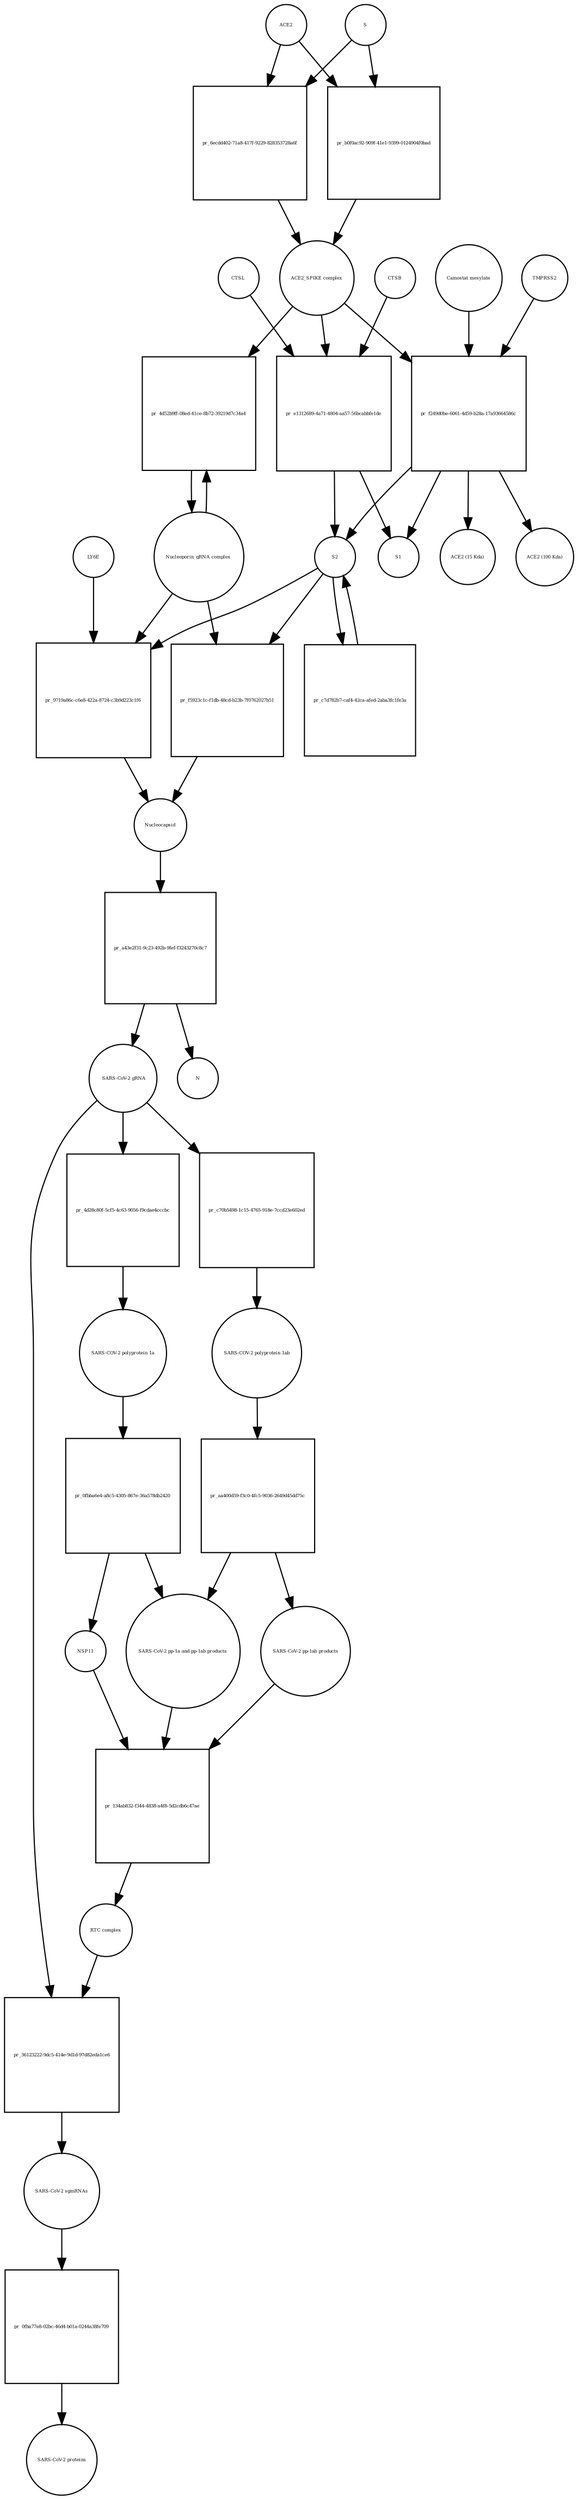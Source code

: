 strict digraph  {
ACE2 [annotation="", bipartite=0, cls=macromolecule, fontsize=4, label=ACE2, shape=circle];
"pr_6ecdd402-71a8-417f-9229-828353728a6f" [annotation="", bipartite=1, cls=process, fontsize=4, label="pr_6ecdd402-71a8-417f-9229-828353728a6f", shape=square];
"ACE2_SPIKE complex" [annotation="", bipartite=0, cls=complex, fontsize=4, label="ACE2_SPIKE complex", shape=circle];
S [annotation="", bipartite=0, cls="macromolecule multimer", fontsize=4, label=S, shape=circle];
"Nucleoporin_gRNA complex " [annotation="", bipartite=0, cls=complex, fontsize=4, label="Nucleoporin_gRNA complex ", shape=circle];
"pr_4d52b9ff-08ed-41ce-8b72-39219d7c34a4" [annotation="", bipartite=1, cls=process, fontsize=4, label="pr_4d52b9ff-08ed-41ce-8b72-39219d7c34a4", shape=square];
"pr_e1312689-4a71-4804-aa57-56bcabbfe1de" [annotation="", bipartite=1, cls=process, fontsize=4, label="pr_e1312689-4a71-4804-aa57-56bcabbfe1de", shape=square];
S2 [annotation="", bipartite=0, cls=macromolecule, fontsize=4, label=S2, shape=circle];
CTSB [annotation="", bipartite=0, cls=macromolecule, fontsize=4, label=CTSB, shape=circle];
CTSL [annotation="", bipartite=0, cls=macromolecule, fontsize=4, label=CTSL, shape=circle];
S1 [annotation="", bipartite=0, cls=macromolecule, fontsize=4, label=S1, shape=circle];
"pr_f249d0be-6061-4d59-b28a-17a93664586c" [annotation="", bipartite=1, cls=process, fontsize=4, label="pr_f249d0be-6061-4d59-b28a-17a93664586c", shape=square];
TMPRSS2 [annotation="", bipartite=0, cls=macromolecule, fontsize=4, label=TMPRSS2, shape=circle];
"Camostat mesylate" [annotation="urn_miriam_pubchem.compound_2536", bipartite=0, cls="simple chemical", fontsize=4, label="Camostat mesylate", shape=circle];
"ACE2 (15 Kda)" [annotation="", bipartite=0, cls=macromolecule, fontsize=4, label="ACE2 (15 Kda)", shape=circle];
"ACE2 (100 Kda)" [annotation="", bipartite=0, cls=macromolecule, fontsize=4, label="ACE2 (100 Kda)", shape=circle];
"pr_b0f0ac92-909f-41e1-9399-0124904f0bad" [annotation="", bipartite=1, cls=process, fontsize=4, label="pr_b0f0ac92-909f-41e1-9399-0124904f0bad", shape=square];
"pr_9719a86c-c6e8-422a-8724-c3b9d223c1f6" [annotation="", bipartite=1, cls=process, fontsize=4, label="pr_9719a86c-c6e8-422a-8724-c3b9d223c1f6", shape=square];
Nucleocapsid [annotation="", bipartite=0, cls=complex, fontsize=4, label=Nucleocapsid, shape=circle];
LY6E [annotation="", bipartite=0, cls=macromolecule, fontsize=4, label=LY6E, shape=circle];
"pr_c7d782b7-caf4-42ca-afed-2aba3fc1fe3a" [annotation="", bipartite=1, cls=process, fontsize=4, label="pr_c7d782b7-caf4-42ca-afed-2aba3fc1fe3a", shape=square];
"pr_f5923c1c-f1db-48cd-b23b-7f0762027b51" [annotation="", bipartite=1, cls=process, fontsize=4, label="pr_f5923c1c-f1db-48cd-b23b-7f0762027b51", shape=square];
" SARS-CoV-2 gRNA" [annotation="", bipartite=0, cls="nucleic acid feature", fontsize=4, label=" SARS-CoV-2 gRNA", shape=circle];
"pr_c70b5498-1c15-4765-918e-7ccd23e602ed" [annotation="", bipartite=1, cls=process, fontsize=4, label="pr_c70b5498-1c15-4765-918e-7ccd23e602ed", shape=square];
"SARS-COV-2 polyprotein 1ab" [annotation="", bipartite=0, cls=macromolecule, fontsize=4, label="SARS-COV-2 polyprotein 1ab", shape=circle];
"pr_a43e2f31-9c23-492b-9fef-f3243270c8c7" [annotation="", bipartite=1, cls=process, fontsize=4, label="pr_a43e2f31-9c23-492b-9fef-f3243270c8c7", shape=square];
N [annotation="", bipartite=0, cls=macromolecule, fontsize=4, label=N, shape=circle];
"pr_36123222-9dc5-414e-9d1d-97d82eda1ce6" [annotation="", bipartite=1, cls=process, fontsize=4, label="pr_36123222-9dc5-414e-9d1d-97d82eda1ce6", shape=square];
"SARS-CoV-2 sgmRNAs" [annotation="", bipartite=0, cls=complex, fontsize=4, label="SARS-CoV-2 sgmRNAs", shape=circle];
"RTC complex" [annotation="", bipartite=0, cls=complex, fontsize=4, label="RTC complex", shape=circle];
"pr_0fba77e8-02bc-46d4-b01a-0244a38fe709" [annotation="", bipartite=1, cls=process, fontsize=4, label="pr_0fba77e8-02bc-46d4-b01a-0244a38fe709", shape=square];
"SARS-CoV-2 proteins" [annotation="", bipartite=0, cls=complex, fontsize=4, label="SARS-CoV-2 proteins", shape=circle];
"pr_aa400d59-f3c0-4fc5-9036-2649d45dd75c" [annotation="", bipartite=1, cls=process, fontsize=4, label="pr_aa400d59-f3c0-4fc5-9036-2649d45dd75c", shape=square];
"SARS-CoV-2 pp-1ab products" [annotation="", bipartite=0, cls=complex, fontsize=4, label="SARS-CoV-2 pp-1ab products", shape=circle];
"SARS-CoV-2 pp-1a and pp-1ab products" [annotation="", bipartite=0, cls=complex, fontsize=4, label="SARS-CoV-2 pp-1a and pp-1ab products", shape=circle];
"pr_134ab832-f344-4838-a4f8-5d2cdb6c47ae" [annotation="", bipartite=1, cls=process, fontsize=4, label="pr_134ab832-f344-4838-a4f8-5d2cdb6c47ae", shape=square];
NSP11 [annotation="", bipartite=0, cls=macromolecule, fontsize=4, label=NSP11, shape=circle];
"SARS-COV-2 polyprotein 1a" [annotation="", bipartite=0, cls=macromolecule, fontsize=4, label="SARS-COV-2 polyprotein 1a", shape=circle];
"pr_0fbba6e4-a8c5-4305-867e-36a578db2420" [annotation="", bipartite=1, cls=process, fontsize=4, label="pr_0fbba6e4-a8c5-4305-867e-36a578db2420", shape=square];
"pr_4d28c80f-5cf5-4c63-9056-f9cdae4cccbc" [annotation="", bipartite=1, cls=process, fontsize=4, label="pr_4d28c80f-5cf5-4c63-9056-f9cdae4cccbc", shape=square];
ACE2 -> "pr_6ecdd402-71a8-417f-9229-828353728a6f"  [annotation="", interaction_type=consumption];
ACE2 -> "pr_b0f0ac92-909f-41e1-9399-0124904f0bad"  [annotation="", interaction_type=consumption];
"pr_6ecdd402-71a8-417f-9229-828353728a6f" -> "ACE2_SPIKE complex"  [annotation="", interaction_type=production];
"ACE2_SPIKE complex" -> "pr_4d52b9ff-08ed-41ce-8b72-39219d7c34a4"  [annotation="urn_miriam_pubmed_32142651|urn_miriam_pubmed_32094589", interaction_type=stimulation];
"ACE2_SPIKE complex" -> "pr_e1312689-4a71-4804-aa57-56bcabbfe1de"  [annotation="", interaction_type=consumption];
"ACE2_SPIKE complex" -> "pr_f249d0be-6061-4d59-b28a-17a93664586c"  [annotation="", interaction_type=consumption];
S -> "pr_6ecdd402-71a8-417f-9229-828353728a6f"  [annotation="", interaction_type=consumption];
S -> "pr_b0f0ac92-909f-41e1-9399-0124904f0bad"  [annotation="", interaction_type=consumption];
"Nucleoporin_gRNA complex " -> "pr_4d52b9ff-08ed-41ce-8b72-39219d7c34a4"  [annotation="", interaction_type=consumption];
"Nucleoporin_gRNA complex " -> "pr_9719a86c-c6e8-422a-8724-c3b9d223c1f6"  [annotation="", interaction_type=consumption];
"Nucleoporin_gRNA complex " -> "pr_f5923c1c-f1db-48cd-b23b-7f0762027b51"  [annotation="", interaction_type=consumption];
"pr_4d52b9ff-08ed-41ce-8b72-39219d7c34a4" -> "Nucleoporin_gRNA complex "  [annotation="", interaction_type=production];
"pr_e1312689-4a71-4804-aa57-56bcabbfe1de" -> S2  [annotation="", interaction_type=production];
"pr_e1312689-4a71-4804-aa57-56bcabbfe1de" -> S1  [annotation="", interaction_type=production];
S2 -> "pr_9719a86c-c6e8-422a-8724-c3b9d223c1f6"  [annotation="urn_miriam_doi_10.1101%2F2020.03.05.979260|urn_miriam_doi_10.1101%2F2020.04.02.021469", interaction_type=stimulation];
S2 -> "pr_c7d782b7-caf4-42ca-afed-2aba3fc1fe3a"  [annotation="", interaction_type=consumption];
S2 -> "pr_f5923c1c-f1db-48cd-b23b-7f0762027b51"  [annotation="", interaction_type=stimulation];
CTSB -> "pr_e1312689-4a71-4804-aa57-56bcabbfe1de"  [annotation=urn_miriam_pubmed_32142651, interaction_type=catalysis];
CTSL -> "pr_e1312689-4a71-4804-aa57-56bcabbfe1de"  [annotation=urn_miriam_pubmed_32142651, interaction_type=catalysis];
"pr_f249d0be-6061-4d59-b28a-17a93664586c" -> S2  [annotation="", interaction_type=production];
"pr_f249d0be-6061-4d59-b28a-17a93664586c" -> S1  [annotation="", interaction_type=production];
"pr_f249d0be-6061-4d59-b28a-17a93664586c" -> "ACE2 (15 Kda)"  [annotation="", interaction_type=production];
"pr_f249d0be-6061-4d59-b28a-17a93664586c" -> "ACE2 (100 Kda)"  [annotation="", interaction_type=production];
TMPRSS2 -> "pr_f249d0be-6061-4d59-b28a-17a93664586c"  [annotation="urn_miriam_pubmed_32142651|urn_miriam_pubmed_32094589|urn_miriam_pubmed_24227843", interaction_type=catalysis];
"Camostat mesylate" -> "pr_f249d0be-6061-4d59-b28a-17a93664586c"  [annotation="urn_miriam_pubmed_32142651|urn_miriam_pubmed_32094589|urn_miriam_pubmed_24227843", interaction_type=inhibition];
"pr_b0f0ac92-909f-41e1-9399-0124904f0bad" -> "ACE2_SPIKE complex"  [annotation="", interaction_type=production];
"pr_9719a86c-c6e8-422a-8724-c3b9d223c1f6" -> Nucleocapsid  [annotation="", interaction_type=production];
Nucleocapsid -> "pr_a43e2f31-9c23-492b-9fef-f3243270c8c7"  [annotation="", interaction_type=consumption];
LY6E -> "pr_9719a86c-c6e8-422a-8724-c3b9d223c1f6"  [annotation="urn_miriam_doi_10.1101%2F2020.03.05.979260|urn_miriam_doi_10.1101%2F2020.04.02.021469", interaction_type=inhibition];
"pr_c7d782b7-caf4-42ca-afed-2aba3fc1fe3a" -> S2  [annotation="", interaction_type=production];
"pr_f5923c1c-f1db-48cd-b23b-7f0762027b51" -> Nucleocapsid  [annotation="", interaction_type=production];
" SARS-CoV-2 gRNA" -> "pr_c70b5498-1c15-4765-918e-7ccd23e602ed"  [annotation="", interaction_type=consumption];
" SARS-CoV-2 gRNA" -> "pr_36123222-9dc5-414e-9d1d-97d82eda1ce6"  [annotation="", interaction_type=consumption];
" SARS-CoV-2 gRNA" -> "pr_4d28c80f-5cf5-4c63-9056-f9cdae4cccbc"  [annotation="", interaction_type=consumption];
"pr_c70b5498-1c15-4765-918e-7ccd23e602ed" -> "SARS-COV-2 polyprotein 1ab"  [annotation="", interaction_type=production];
"SARS-COV-2 polyprotein 1ab" -> "pr_aa400d59-f3c0-4fc5-9036-2649d45dd75c"  [annotation=urn_miriam_pubmed_31226023, interaction_type=catalysis];
"pr_a43e2f31-9c23-492b-9fef-f3243270c8c7" -> " SARS-CoV-2 gRNA"  [annotation="", interaction_type=production];
"pr_a43e2f31-9c23-492b-9fef-f3243270c8c7" -> N  [annotation="", interaction_type=production];
"pr_36123222-9dc5-414e-9d1d-97d82eda1ce6" -> "SARS-CoV-2 sgmRNAs"  [annotation="", interaction_type=production];
"SARS-CoV-2 sgmRNAs" -> "pr_0fba77e8-02bc-46d4-b01a-0244a38fe709"  [annotation="", interaction_type=consumption];
"RTC complex" -> "pr_36123222-9dc5-414e-9d1d-97d82eda1ce6"  [annotation=urn_miriam_pubmed_31226023, interaction_type="necessary stimulation"];
"pr_0fba77e8-02bc-46d4-b01a-0244a38fe709" -> "SARS-CoV-2 proteins"  [annotation="", interaction_type=production];
"pr_aa400d59-f3c0-4fc5-9036-2649d45dd75c" -> "SARS-CoV-2 pp-1ab products"  [annotation="", interaction_type=production];
"pr_aa400d59-f3c0-4fc5-9036-2649d45dd75c" -> "SARS-CoV-2 pp-1a and pp-1ab products"  [annotation="", interaction_type=production];
"SARS-CoV-2 pp-1ab products" -> "pr_134ab832-f344-4838-a4f8-5d2cdb6c47ae"  [annotation="", interaction_type=consumption];
"SARS-CoV-2 pp-1a and pp-1ab products" -> "pr_134ab832-f344-4838-a4f8-5d2cdb6c47ae"  [annotation="", interaction_type=consumption];
"pr_134ab832-f344-4838-a4f8-5d2cdb6c47ae" -> "RTC complex"  [annotation="", interaction_type=production];
NSP11 -> "pr_134ab832-f344-4838-a4f8-5d2cdb6c47ae"  [annotation="", interaction_type=consumption];
"SARS-COV-2 polyprotein 1a" -> "pr_0fbba6e4-a8c5-4305-867e-36a578db2420"  [annotation=urn_miriam_pubmed_31226023, interaction_type=catalysis];
"pr_0fbba6e4-a8c5-4305-867e-36a578db2420" -> NSP11  [annotation="", interaction_type=production];
"pr_0fbba6e4-a8c5-4305-867e-36a578db2420" -> "SARS-CoV-2 pp-1a and pp-1ab products"  [annotation="", interaction_type=production];
"pr_4d28c80f-5cf5-4c63-9056-f9cdae4cccbc" -> "SARS-COV-2 polyprotein 1a"  [annotation="", interaction_type=production];
}

